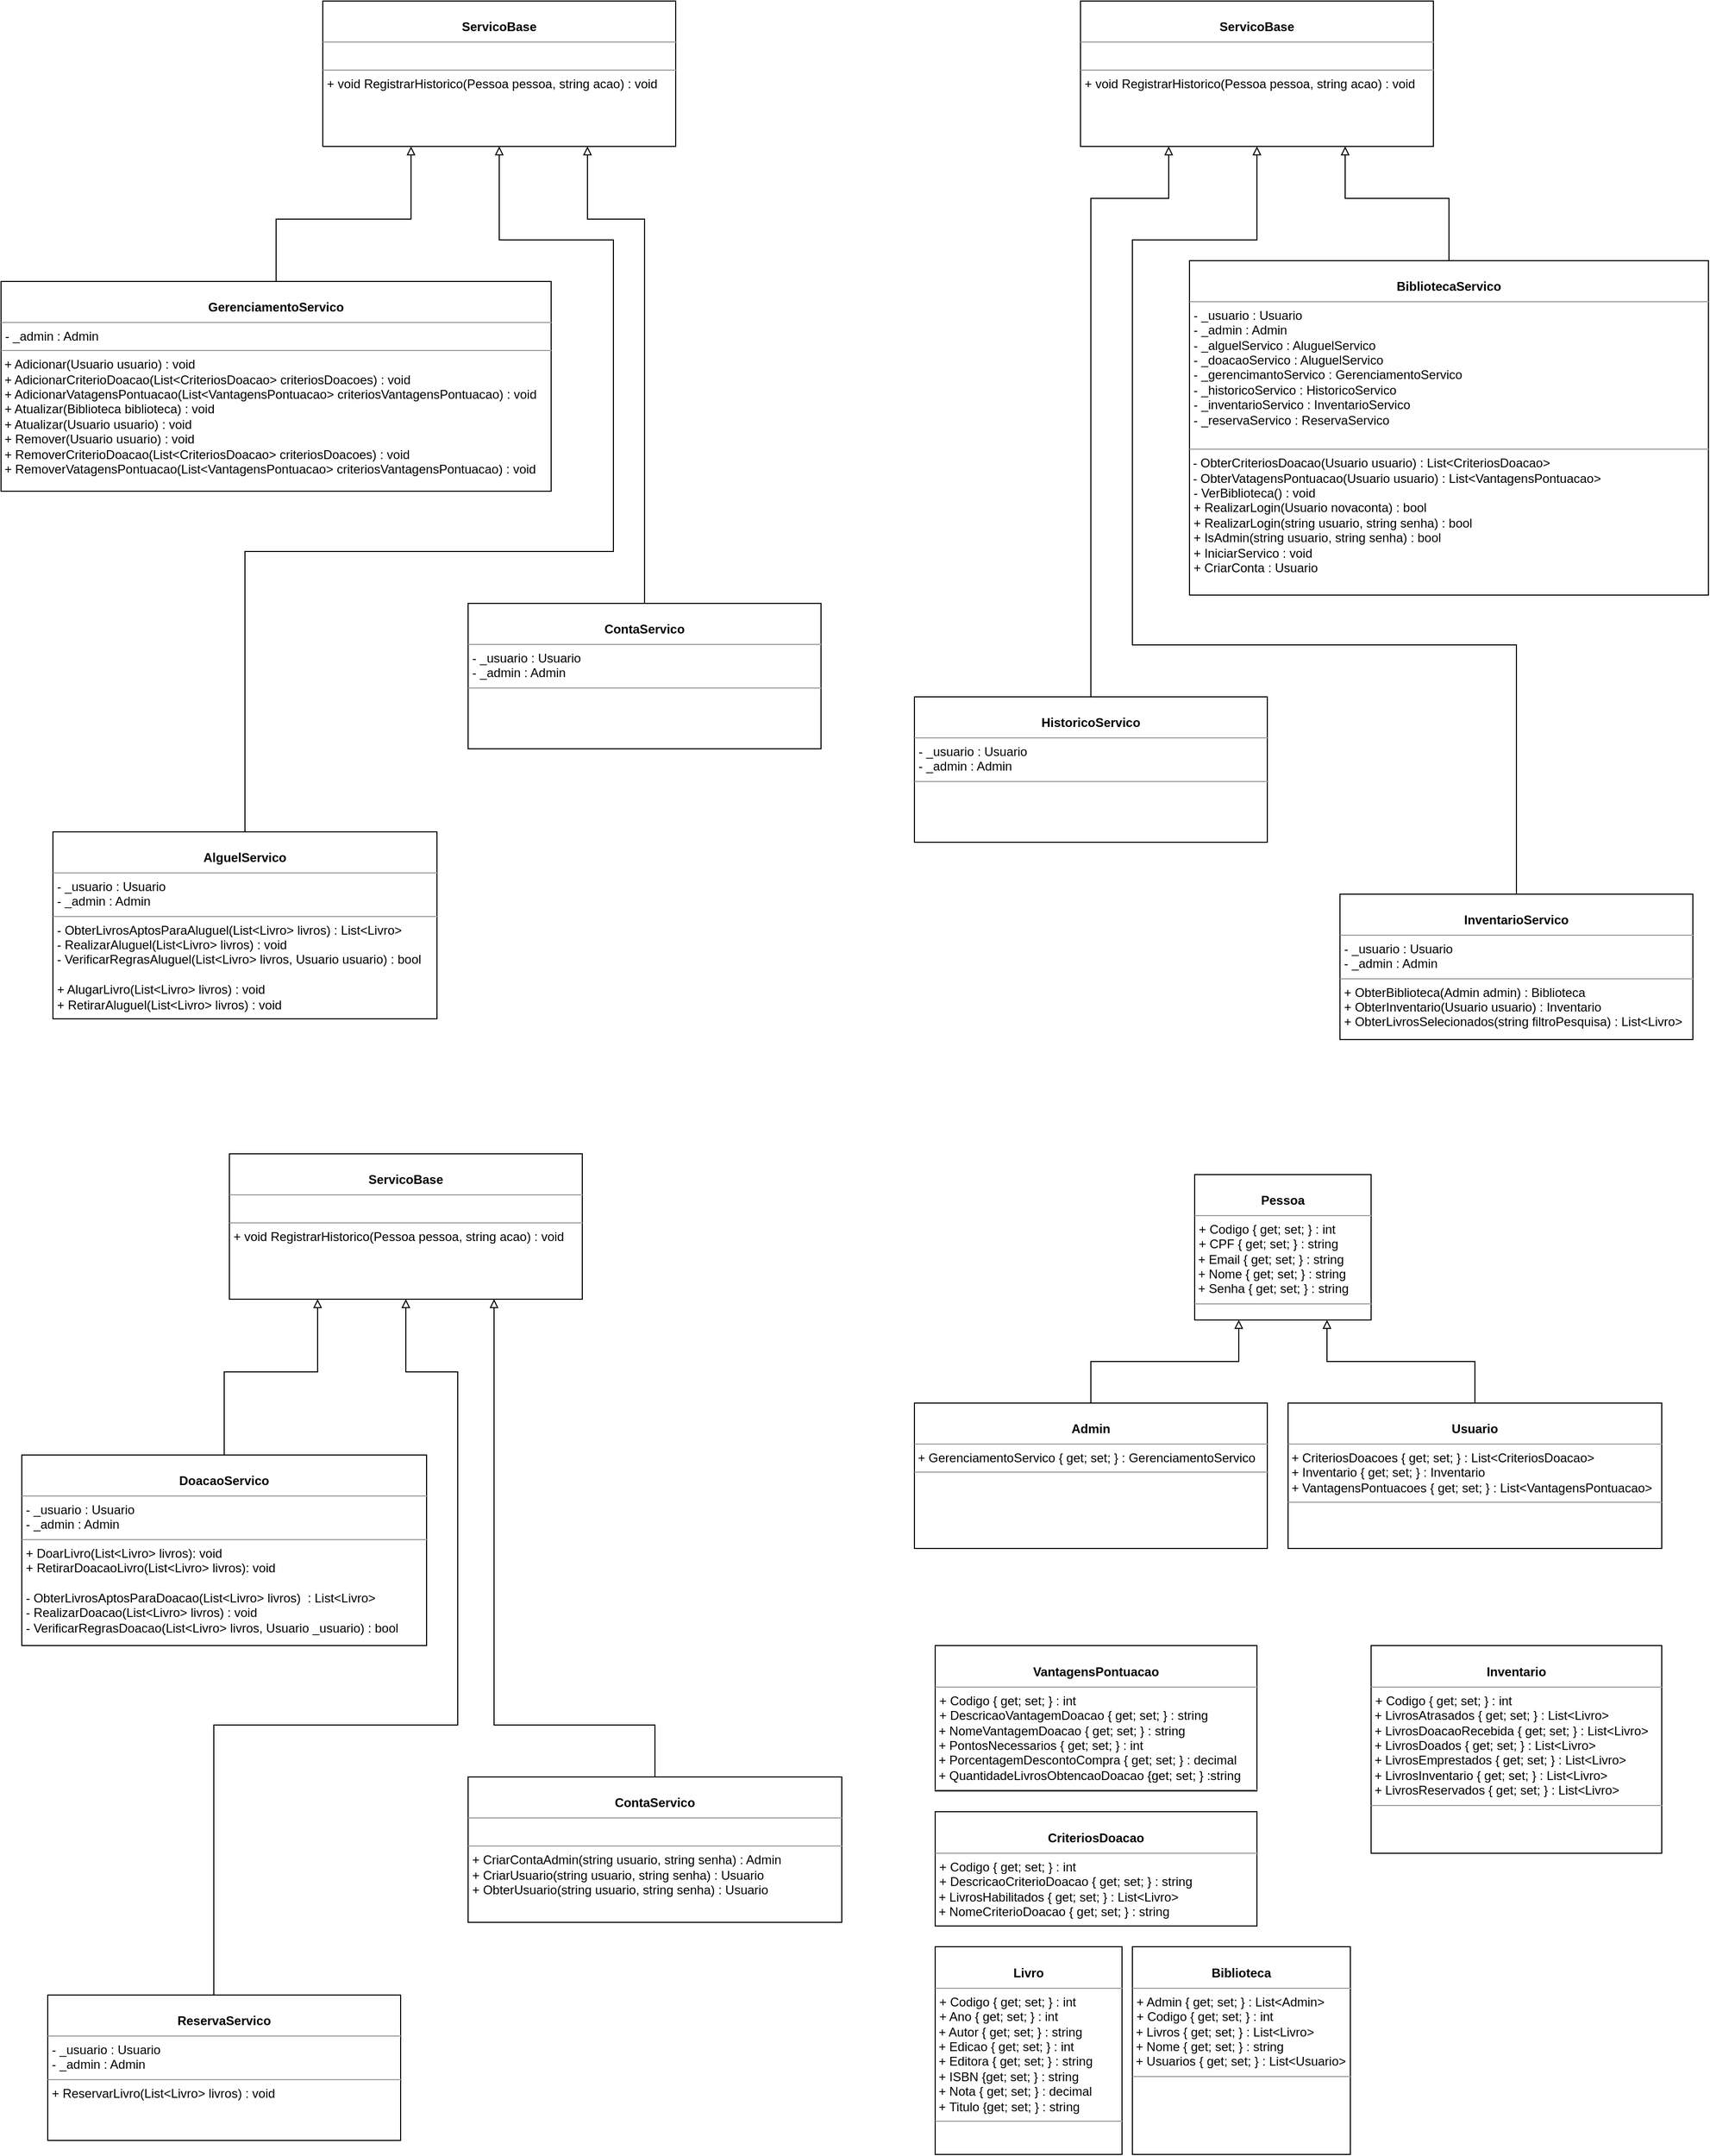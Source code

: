 <mxfile version="20.6.0" type="github">
  <diagram name="Page-1" id="c4acf3e9-155e-7222-9cf6-157b1a14988f">
    <mxGraphModel dx="2270" dy="2780" grid="1" gridSize="10" guides="1" tooltips="1" connect="1" arrows="1" fold="1" page="1" pageScale="1" pageWidth="850" pageHeight="1100" background="none" math="0" shadow="0">
      <root>
        <mxCell id="0" />
        <mxCell id="1" parent="0" />
        <mxCell id="jgdyQDmVgWlT551Rcglq-1" value="&lt;p style=&quot;margin:0px;margin-top:4px;text-align:center;&quot;&gt;&lt;br&gt;&lt;b&gt;ServicoBase&lt;/b&gt;&lt;/p&gt;&lt;hr size=&quot;1&quot;&gt;&lt;p style=&quot;margin:0px;margin-left:4px;&quot;&gt;&lt;br&gt;&lt;/p&gt;&lt;hr size=&quot;1&quot;&gt;&lt;p style=&quot;margin:0px;margin-left:4px;&quot;&gt;+ void RegistrarHistorico(Pessoa pessoa, string acao) : void&lt;/p&gt;" style="verticalAlign=top;align=left;overflow=fill;fontSize=12;fontFamily=Helvetica;html=1;rounded=0;shadow=0;comic=0;labelBackgroundColor=none;strokeWidth=1" vertex="1" parent="1">
          <mxGeometry x="1190" y="30" width="340" height="140" as="geometry" />
        </mxCell>
        <mxCell id="jgdyQDmVgWlT551Rcglq-35" style="edgeStyle=orthogonalEdgeStyle;rounded=0;orthogonalLoop=1;jettySize=auto;html=1;exitX=0.5;exitY=0;exitDx=0;exitDy=0;entryX=0.75;entryY=1;entryDx=0;entryDy=0;endArrow=block;endFill=0;" edge="1" parent="1" source="jgdyQDmVgWlT551Rcglq-2" target="jgdyQDmVgWlT551Rcglq-33">
          <mxGeometry relative="1" as="geometry">
            <Array as="points">
              <mxPoint x="1510" y="1690" />
              <mxPoint x="1355" y="1690" />
            </Array>
          </mxGeometry>
        </mxCell>
        <mxCell id="jgdyQDmVgWlT551Rcglq-2" value="&lt;p style=&quot;margin:0px;margin-top:4px;text-align:center;&quot;&gt;&lt;br&gt;&lt;b&gt;ContaServico&lt;/b&gt;&lt;/p&gt;&lt;hr size=&quot;1&quot;&gt;&lt;p style=&quot;margin:0px;margin-left:4px;&quot;&gt;&lt;br&gt;&lt;/p&gt;&lt;hr size=&quot;1&quot;&gt;&lt;p style=&quot;margin:0px;margin-left:4px;&quot;&gt;+ CriarContaAdmin(string usuario, string senha) : Admin&lt;/p&gt;&lt;p style=&quot;margin:0px;margin-left:4px;&quot;&gt;+ CriarUsuario(string usuario, string senha) : Usuario&lt;/p&gt;&lt;p style=&quot;margin:0px;margin-left:4px;&quot;&gt;+ ObterUsuario(string usuario, string senha) : Usuario&lt;/p&gt;" style="verticalAlign=top;align=left;overflow=fill;fontSize=12;fontFamily=Helvetica;html=1;rounded=0;shadow=0;comic=0;labelBackgroundColor=none;strokeWidth=1" vertex="1" parent="1">
          <mxGeometry x="1330" y="1740" width="360" height="140" as="geometry" />
        </mxCell>
        <mxCell id="jgdyQDmVgWlT551Rcglq-38" style="edgeStyle=orthogonalEdgeStyle;rounded=0;orthogonalLoop=1;jettySize=auto;html=1;exitX=0.5;exitY=0;exitDx=0;exitDy=0;endArrow=block;endFill=0;entryX=0.75;entryY=1;entryDx=0;entryDy=0;" edge="1" parent="1" source="jgdyQDmVgWlT551Rcglq-3" target="jgdyQDmVgWlT551Rcglq-1">
          <mxGeometry relative="1" as="geometry">
            <mxPoint x="1360" y="170" as="targetPoint" />
            <Array as="points">
              <mxPoint x="1500" y="240" />
              <mxPoint x="1445" y="240" />
            </Array>
          </mxGeometry>
        </mxCell>
        <mxCell id="jgdyQDmVgWlT551Rcglq-3" value="&lt;p style=&quot;margin:0px;margin-top:4px;text-align:center;&quot;&gt;&lt;br&gt;&lt;b&gt;ContaServico&lt;/b&gt;&lt;/p&gt;&lt;hr size=&quot;1&quot;&gt;&lt;p style=&quot;margin: 0px 0px 0px 4px;&quot;&gt;-&amp;nbsp;_usuario : Usuario&lt;/p&gt;&lt;p style=&quot;margin: 0px 0px 0px 4px;&quot;&gt;- _admin : Admin&lt;/p&gt;&lt;hr size=&quot;1&quot;&gt;&lt;p style=&quot;margin:0px;margin-left:4px;&quot;&gt;&lt;br&gt;&lt;/p&gt;&lt;p style=&quot;margin:0px;margin-left:4px;&quot;&gt;&lt;br&gt;&lt;/p&gt;" style="verticalAlign=top;align=left;overflow=fill;fontSize=12;fontFamily=Helvetica;html=1;rounded=0;shadow=0;comic=0;labelBackgroundColor=none;strokeWidth=1" vertex="1" parent="1">
          <mxGeometry x="1330" y="610" width="340" height="140" as="geometry" />
        </mxCell>
        <mxCell id="jgdyQDmVgWlT551Rcglq-39" style="edgeStyle=orthogonalEdgeStyle;rounded=0;orthogonalLoop=1;jettySize=auto;html=1;exitX=0.5;exitY=0;exitDx=0;exitDy=0;entryX=0.5;entryY=1;entryDx=0;entryDy=0;endArrow=block;endFill=0;" edge="1" parent="1" source="jgdyQDmVgWlT551Rcglq-4" target="jgdyQDmVgWlT551Rcglq-1">
          <mxGeometry relative="1" as="geometry">
            <Array as="points">
              <mxPoint x="1115" y="560" />
              <mxPoint x="1470" y="560" />
              <mxPoint x="1470" y="260" />
              <mxPoint x="1360" y="260" />
            </Array>
          </mxGeometry>
        </mxCell>
        <mxCell id="jgdyQDmVgWlT551Rcglq-4" value="&lt;p style=&quot;margin:0px;margin-top:4px;text-align:center;&quot;&gt;&lt;br&gt;&lt;b&gt;AlguelServico&lt;/b&gt;&lt;/p&gt;&lt;hr size=&quot;1&quot;&gt;&lt;p style=&quot;margin: 0px 0px 0px 4px;&quot;&gt;-&amp;nbsp;_usuario : Usuario&lt;/p&gt;&lt;p style=&quot;margin: 0px 0px 0px 4px;&quot;&gt;- _admin : Admin&lt;/p&gt;&lt;hr size=&quot;1&quot;&gt;&lt;p style=&quot;margin:0px;margin-left:4px;&quot;&gt;- ObterLivrosAptosParaAluguel(List&amp;lt;Livro&amp;gt; livros) : List&amp;lt;Livro&amp;gt;&lt;br&gt;&lt;/p&gt;&lt;p style=&quot;margin:0px;margin-left:4px;&quot;&gt;- RealizarAluguel(List&amp;lt;Livro&amp;gt; livros) : void&lt;/p&gt;&lt;p style=&quot;margin:0px;margin-left:4px;&quot;&gt;- VerificarRegrasAluguel(List&amp;lt;Livro&amp;gt; livros, Usuario usuario) : bool&lt;/p&gt;&lt;p style=&quot;margin:0px;margin-left:4px;&quot;&gt;&lt;br&gt;&lt;/p&gt;&lt;p style=&quot;margin:0px;margin-left:4px;&quot;&gt;+ AlugarLivro(List&amp;lt;Livro&amp;gt; livros) : void&lt;br&gt;&lt;/p&gt;&lt;p style=&quot;margin:0px;margin-left:4px;&quot;&gt;+ RetirarAluguel(List&amp;lt;Livro&amp;gt; livros) : void&lt;br&gt;&lt;/p&gt;&lt;p style=&quot;margin:0px;margin-left:4px;&quot;&gt;&lt;br&gt;&lt;/p&gt;" style="verticalAlign=top;align=left;overflow=fill;fontSize=12;fontFamily=Helvetica;html=1;rounded=0;shadow=0;comic=0;labelBackgroundColor=none;strokeWidth=1" vertex="1" parent="1">
          <mxGeometry x="930" y="830" width="370" height="180" as="geometry" />
        </mxCell>
        <mxCell id="jgdyQDmVgWlT551Rcglq-36" style="edgeStyle=orthogonalEdgeStyle;rounded=0;orthogonalLoop=1;jettySize=auto;html=1;exitX=0.5;exitY=0;exitDx=0;exitDy=0;endArrow=block;endFill=0;entryX=0.5;entryY=1;entryDx=0;entryDy=0;" edge="1" parent="1" source="jgdyQDmVgWlT551Rcglq-5" target="jgdyQDmVgWlT551Rcglq-33">
          <mxGeometry relative="1" as="geometry">
            <mxPoint x="1330" y="1390" as="targetPoint" />
            <Array as="points">
              <mxPoint x="1085" y="1950" />
              <mxPoint x="1085" y="1690" />
              <mxPoint x="1320" y="1690" />
              <mxPoint x="1320" y="1350" />
              <mxPoint x="1270" y="1350" />
            </Array>
          </mxGeometry>
        </mxCell>
        <mxCell id="jgdyQDmVgWlT551Rcglq-5" value="&lt;p style=&quot;margin:0px;margin-top:4px;text-align:center;&quot;&gt;&lt;br&gt;&lt;b&gt;ReservaServico&lt;/b&gt;&lt;/p&gt;&lt;hr size=&quot;1&quot;&gt;&lt;p style=&quot;margin: 0px 0px 0px 4px;&quot;&gt;-&amp;nbsp;_usuario : Usuario&lt;/p&gt;&lt;p style=&quot;margin: 0px 0px 0px 4px;&quot;&gt;- _admin : Admin&lt;/p&gt;&lt;hr size=&quot;1&quot;&gt;&lt;p style=&quot;margin:0px;margin-left:4px;&quot;&gt;+ ReservarLivro(List&amp;lt;Livro&amp;gt; livros) : void&lt;/p&gt;&lt;p style=&quot;margin:0px;margin-left:4px;&quot;&gt;&lt;br&gt;&lt;/p&gt;" style="verticalAlign=top;align=left;overflow=fill;fontSize=12;fontFamily=Helvetica;html=1;rounded=0;shadow=0;comic=0;labelBackgroundColor=none;strokeWidth=1" vertex="1" parent="1">
          <mxGeometry x="925" y="1950" width="340" height="140" as="geometry" />
        </mxCell>
        <mxCell id="jgdyQDmVgWlT551Rcglq-34" style="edgeStyle=orthogonalEdgeStyle;rounded=0;orthogonalLoop=1;jettySize=auto;html=1;exitX=0.5;exitY=0;exitDx=0;exitDy=0;entryX=0.25;entryY=1;entryDx=0;entryDy=0;endArrow=block;endFill=0;" edge="1" parent="1" source="jgdyQDmVgWlT551Rcglq-6" target="jgdyQDmVgWlT551Rcglq-33">
          <mxGeometry relative="1" as="geometry">
            <Array as="points">
              <mxPoint x="1095" y="1350" />
              <mxPoint x="1185" y="1350" />
            </Array>
          </mxGeometry>
        </mxCell>
        <mxCell id="jgdyQDmVgWlT551Rcglq-6" value="&lt;p style=&quot;margin:0px;margin-top:4px;text-align:center;&quot;&gt;&lt;br&gt;&lt;b&gt;DoacaoServico&lt;/b&gt;&lt;/p&gt;&lt;hr size=&quot;1&quot;&gt;&lt;p style=&quot;margin: 0px 0px 0px 4px;&quot;&gt;-&amp;nbsp;_usuario : Usuario&lt;/p&gt;&lt;p style=&quot;margin: 0px 0px 0px 4px;&quot;&gt;- _admin : Admin&lt;/p&gt;&lt;hr size=&quot;1&quot;&gt;&lt;p style=&quot;margin:0px;margin-left:4px;&quot;&gt;+ DoarLivro(List&amp;lt;Livro&amp;gt; livros): void&lt;/p&gt;&lt;p style=&quot;margin:0px;margin-left:4px;&quot;&gt;+ RetirarDoacaoLivro(List&amp;lt;Livro&amp;gt; livros): void&lt;br&gt;&lt;/p&gt;&lt;p style=&quot;margin:0px;margin-left:4px;&quot;&gt;&lt;br&gt;&lt;/p&gt;&lt;p style=&quot;margin:0px;margin-left:4px;&quot;&gt;- ObterLivrosAptosParaDoacao(List&amp;lt;Livro&amp;gt; livros)&amp;nbsp; : List&amp;lt;Livro&amp;gt;&lt;/p&gt;&lt;p style=&quot;margin:0px;margin-left:4px;&quot;&gt;- RealizarDoacao(List&amp;lt;Livro&amp;gt; livros) : void&lt;/p&gt;&lt;p style=&quot;margin:0px;margin-left:4px;&quot;&gt;- VerificarRegrasDoacao(List&amp;lt;Livro&amp;gt; livros, Usuario _usuario) : bool&lt;/p&gt;&lt;p style=&quot;margin:0px;margin-left:4px;&quot;&gt;&lt;br&gt;&lt;/p&gt;" style="verticalAlign=top;align=left;overflow=fill;fontSize=12;fontFamily=Helvetica;html=1;rounded=0;shadow=0;comic=0;labelBackgroundColor=none;strokeWidth=1" vertex="1" parent="1">
          <mxGeometry x="900" y="1430" width="390" height="183.5" as="geometry" />
        </mxCell>
        <mxCell id="jgdyQDmVgWlT551Rcglq-40" style="edgeStyle=orthogonalEdgeStyle;rounded=0;orthogonalLoop=1;jettySize=auto;html=1;exitX=0.5;exitY=0;exitDx=0;exitDy=0;entryX=0.75;entryY=1;entryDx=0;entryDy=0;endArrow=block;endFill=0;" edge="1" parent="1" source="jgdyQDmVgWlT551Rcglq-7" target="jgdyQDmVgWlT551Rcglq-32">
          <mxGeometry relative="1" as="geometry">
            <Array as="points">
              <mxPoint x="2275" y="220" />
              <mxPoint x="2175" y="220" />
            </Array>
          </mxGeometry>
        </mxCell>
        <mxCell id="jgdyQDmVgWlT551Rcglq-7" value="&lt;p style=&quot;margin:0px;margin-top:4px;text-align:center;&quot;&gt;&lt;br&gt;&lt;b&gt;BibliotecaServico&lt;/b&gt;&lt;/p&gt;&lt;hr size=&quot;1&quot;&gt;&lt;p style=&quot;margin: 0px 0px 0px 4px;&quot;&gt;-&amp;nbsp;_usuario : Usuario&lt;/p&gt;&lt;p style=&quot;margin: 0px 0px 0px 4px;&quot;&gt;- _admin : Admin&lt;/p&gt;&lt;p style=&quot;margin: 0px 0px 0px 4px;&quot;&gt;- _alguelServico : AluguelServico&lt;/p&gt;&lt;p style=&quot;margin: 0px 0px 0px 4px;&quot;&gt;- _doacaoServico : AluguelServico&lt;/p&gt;&lt;p style=&quot;margin: 0px 0px 0px 4px;&quot;&gt;- _gerencimantoServico : GerenciamentoServico&lt;/p&gt;&lt;p style=&quot;margin: 0px 0px 0px 4px;&quot;&gt;- _historicoServico : HistoricoServico&lt;/p&gt;&lt;p style=&quot;margin: 0px 0px 0px 4px;&quot;&gt;- _inventarioServico : InventarioServico&lt;/p&gt;&lt;p style=&quot;margin: 0px 0px 0px 4px;&quot;&gt;- _reservaServico : ReservaServico&lt;/p&gt;&lt;p style=&quot;margin: 0px 0px 0px 4px;&quot;&gt;&lt;br&gt;&lt;/p&gt;&lt;hr size=&quot;1&quot;&gt;&lt;p style=&quot;margin:0px;margin-left:4px;&quot;&gt;&lt;/p&gt;&amp;nbsp;- ObterCriteriosDoacao(Usuario usuario) : List&amp;lt;CriteriosDoacao&amp;gt;&lt;br&gt;&amp;nbsp;- ObterVatagensPontuacao(Usuario usuario) : List&amp;lt;VantagensPontuacao&amp;gt;&lt;br&gt;&lt;p style=&quot;margin:0px;margin-left:4px;&quot;&gt;- VerBiblioteca() : void&lt;/p&gt;&lt;p style=&quot;margin:0px;margin-left:4px;&quot;&gt;+ RealizarLogin(Usuario novaconta) : bool&lt;/p&gt;&lt;p style=&quot;margin:0px;margin-left:4px;&quot;&gt;+ RealizarLogin(string usuario, string senha) : bool&lt;/p&gt;&lt;p style=&quot;margin:0px;margin-left:4px;&quot;&gt;+ IsAdmin(string usuario, string senha) : bool&lt;/p&gt;&lt;p style=&quot;margin:0px;margin-left:4px;&quot;&gt;+&amp;nbsp;IniciarServico : void&lt;/p&gt;&lt;p style=&quot;margin:0px;margin-left:4px;&quot;&gt;+&amp;nbsp;CriarConta : Usuario&lt;/p&gt;" style="verticalAlign=top;align=left;overflow=fill;fontSize=12;fontFamily=Helvetica;html=1;rounded=0;shadow=0;comic=0;labelBackgroundColor=none;strokeWidth=1" vertex="1" parent="1">
          <mxGeometry x="2025" y="280" width="500" height="322" as="geometry" />
        </mxCell>
        <mxCell id="jgdyQDmVgWlT551Rcglq-41" style="edgeStyle=orthogonalEdgeStyle;rounded=0;orthogonalLoop=1;jettySize=auto;html=1;exitX=0.5;exitY=0;exitDx=0;exitDy=0;entryX=0.25;entryY=1;entryDx=0;entryDy=0;endArrow=block;endFill=0;" edge="1" parent="1" source="jgdyQDmVgWlT551Rcglq-8" target="jgdyQDmVgWlT551Rcglq-32">
          <mxGeometry relative="1" as="geometry">
            <Array as="points">
              <mxPoint x="1930" y="220" />
              <mxPoint x="2005" y="220" />
            </Array>
          </mxGeometry>
        </mxCell>
        <mxCell id="jgdyQDmVgWlT551Rcglq-8" value="&lt;p style=&quot;margin:0px;margin-top:4px;text-align:center;&quot;&gt;&lt;br&gt;&lt;b&gt;HistoricoServico&lt;/b&gt;&lt;/p&gt;&lt;hr size=&quot;1&quot;&gt;&lt;p style=&quot;margin: 0px 0px 0px 4px;&quot;&gt;-&amp;nbsp;_usuario : Usuario&lt;/p&gt;&lt;p style=&quot;margin: 0px 0px 0px 4px;&quot;&gt;- _admin : Admin&lt;/p&gt;&lt;hr size=&quot;1&quot;&gt;&lt;p style=&quot;margin:0px;margin-left:4px;&quot;&gt;&lt;br&gt;&lt;/p&gt;&lt;p style=&quot;margin:0px;margin-left:4px;&quot;&gt;&lt;br&gt;&lt;/p&gt;" style="verticalAlign=top;align=left;overflow=fill;fontSize=12;fontFamily=Helvetica;html=1;rounded=0;shadow=0;comic=0;labelBackgroundColor=none;strokeWidth=1" vertex="1" parent="1">
          <mxGeometry x="1760" y="700" width="340" height="140" as="geometry" />
        </mxCell>
        <mxCell id="jgdyQDmVgWlT551Rcglq-37" style="edgeStyle=orthogonalEdgeStyle;rounded=0;orthogonalLoop=1;jettySize=auto;html=1;exitX=0.5;exitY=0;exitDx=0;exitDy=0;endArrow=block;endFill=0;entryX=0.25;entryY=1;entryDx=0;entryDy=0;" edge="1" parent="1" source="jgdyQDmVgWlT551Rcglq-9" target="jgdyQDmVgWlT551Rcglq-1">
          <mxGeometry relative="1" as="geometry">
            <mxPoint x="1290" y="200" as="targetPoint" />
            <Array as="points">
              <mxPoint x="1145" y="240" />
              <mxPoint x="1275" y="240" />
            </Array>
          </mxGeometry>
        </mxCell>
        <mxCell id="jgdyQDmVgWlT551Rcglq-9" value="&lt;p style=&quot;margin:0px;margin-top:4px;text-align:center;&quot;&gt;&lt;br&gt;&lt;b&gt;GerenciamentoServico&lt;/b&gt;&lt;/p&gt;&lt;hr size=&quot;1&quot;&gt;&lt;p style=&quot;margin: 0px 0px 0px 4px;&quot;&gt;&lt;span style=&quot;background-color: initial;&quot;&gt;- _admin : Admin&lt;/span&gt;&lt;/p&gt;&lt;hr size=&quot;1&quot;&gt;&lt;p style=&quot;margin:0px;margin-left:4px;&quot;&gt;&lt;/p&gt;&amp;nbsp;&lt;span style=&quot;background-color: initial;&quot;&gt;+ Adicionar(Usuario usuario) : void&lt;br&gt;&lt;/span&gt;&amp;nbsp;+ AdicionarCriterioDoacao(List&amp;lt;CriteriosDoacao&amp;gt; criteriosDoacoes) : void&lt;br&gt;&amp;nbsp;+ AdicionarVatagensPontuacao(List&amp;lt;VantagensPontuacao&amp;gt; criteriosVantagensPontuacao) : void&lt;br&gt;&amp;nbsp;+ Atualizar(Biblioteca biblioteca) : void&lt;br&gt;&amp;nbsp;+ Atualizar(Usuario usuario) : void&lt;br&gt;&amp;nbsp;+ Remover(Usuario usuario) : void&lt;br&gt;&amp;nbsp;+ RemoverCriterioDoacao(List&amp;lt;CriteriosDoacao&amp;gt; criteriosDoacoes) : void&lt;br&gt;&amp;nbsp;+ RemoverVatagensPontuacao(List&amp;lt;VantagensPontuacao&amp;gt; criteriosVantagensPontuacao) : void&lt;br&gt;&lt;br&gt;" style="verticalAlign=top;align=left;overflow=fill;fontSize=12;fontFamily=Helvetica;html=1;rounded=0;shadow=0;comic=0;labelBackgroundColor=none;strokeWidth=1" vertex="1" parent="1">
          <mxGeometry x="880" y="300" width="530" height="202" as="geometry" />
        </mxCell>
        <mxCell id="jgdyQDmVgWlT551Rcglq-42" style="edgeStyle=orthogonalEdgeStyle;rounded=0;orthogonalLoop=1;jettySize=auto;html=1;exitX=0.5;exitY=0;exitDx=0;exitDy=0;endArrow=block;endFill=0;" edge="1" parent="1" source="jgdyQDmVgWlT551Rcglq-10">
          <mxGeometry relative="1" as="geometry">
            <mxPoint x="2090" y="170" as="targetPoint" />
            <Array as="points">
              <mxPoint x="2340" y="650" />
              <mxPoint x="1970" y="650" />
              <mxPoint x="1970" y="260" />
              <mxPoint x="2090" y="260" />
            </Array>
          </mxGeometry>
        </mxCell>
        <mxCell id="jgdyQDmVgWlT551Rcglq-10" value="&lt;p style=&quot;margin:0px;margin-top:4px;text-align:center;&quot;&gt;&lt;br&gt;&lt;b&gt;InventarioServico&lt;/b&gt;&lt;/p&gt;&lt;hr size=&quot;1&quot;&gt;&lt;p style=&quot;margin: 0px 0px 0px 4px;&quot;&gt;-&amp;nbsp;_usuario : Usuario&lt;/p&gt;&lt;p style=&quot;margin: 0px 0px 0px 4px;&quot;&gt;- _admin : Admin&lt;/p&gt;&lt;hr size=&quot;1&quot;&gt;&lt;p style=&quot;margin:0px;margin-left:4px;&quot;&gt;+ ObterBiblioteca(Admin admin) : Biblioteca&lt;/p&gt;&lt;p style=&quot;margin:0px;margin-left:4px;&quot;&gt;+ ObterInventario(Usuario usuario) : Inventario&lt;/p&gt;&lt;p style=&quot;margin:0px;margin-left:4px;&quot;&gt;+ ObterLivrosSelecionados(string filtroPesquisa) : List&amp;lt;Livro&amp;gt;&lt;/p&gt;&lt;p style=&quot;margin:0px;margin-left:4px;&quot;&gt;&lt;br&gt;&lt;/p&gt;" style="verticalAlign=top;align=left;overflow=fill;fontSize=12;fontFamily=Helvetica;html=1;rounded=0;shadow=0;comic=0;labelBackgroundColor=none;strokeWidth=1" vertex="1" parent="1">
          <mxGeometry x="2170" y="890" width="340" height="140" as="geometry" />
        </mxCell>
        <mxCell id="jgdyQDmVgWlT551Rcglq-11" value="&lt;p style=&quot;margin:0px;margin-top:4px;text-align:center;&quot;&gt;&lt;br&gt;&lt;b&gt;Pessoa&lt;/b&gt;&lt;/p&gt;&lt;hr size=&quot;1&quot;&gt;&lt;p style=&quot;margin: 0px 0px 0px 4px;&quot;&gt;+ Codigo { get; set; } : int&lt;/p&gt;&lt;p style=&quot;margin: 0px 0px 0px 4px;&quot;&gt;+ CPF { get; set; } : string&lt;/p&gt;&amp;nbsp;+ Email { get; set; } : string&amp;nbsp;&lt;br&gt;&amp;nbsp;+ Nome { get; set; } : string&lt;br&gt;&amp;nbsp;+ Senha { get; set; } : string&lt;br&gt;&lt;hr size=&quot;1&quot;&gt;&lt;p style=&quot;margin:0px;margin-left:4px;&quot;&gt;&lt;br&gt;&lt;/p&gt;&lt;p style=&quot;margin:0px;margin-left:4px;&quot;&gt;&lt;br&gt;&lt;/p&gt;" style="verticalAlign=top;align=left;overflow=fill;fontSize=12;fontFamily=Helvetica;html=1;rounded=0;shadow=0;comic=0;labelBackgroundColor=none;strokeWidth=1" vertex="1" parent="1">
          <mxGeometry x="2030" y="1160" width="170" height="140" as="geometry" />
        </mxCell>
        <mxCell id="jgdyQDmVgWlT551Rcglq-19" style="edgeStyle=orthogonalEdgeStyle;rounded=0;orthogonalLoop=1;jettySize=auto;html=1;exitX=0.5;exitY=0;exitDx=0;exitDy=0;entryX=0.25;entryY=1;entryDx=0;entryDy=0;endArrow=block;endFill=0;" edge="1" parent="1" source="jgdyQDmVgWlT551Rcglq-12" target="jgdyQDmVgWlT551Rcglq-11">
          <mxGeometry relative="1" as="geometry">
            <mxPoint x="2100" y="1330" as="targetPoint" />
          </mxGeometry>
        </mxCell>
        <mxCell id="jgdyQDmVgWlT551Rcglq-12" value="&lt;p style=&quot;margin:0px;margin-top:4px;text-align:center;&quot;&gt;&lt;br&gt;&lt;b&gt;Admin&lt;/b&gt;&lt;/p&gt;&lt;hr size=&quot;1&quot;&gt;&lt;p style=&quot;margin: 0px 0px 0px 4px;&quot;&gt;&lt;/p&gt;&amp;nbsp;+ GerenciamentoServico { get; set; } : GerenciamentoServico&amp;nbsp;&lt;br&gt;&lt;hr size=&quot;1&quot;&gt;&lt;p style=&quot;margin:0px;margin-left:4px;&quot;&gt;&lt;br&gt;&lt;/p&gt;&lt;p style=&quot;margin:0px;margin-left:4px;&quot;&gt;&lt;br&gt;&lt;/p&gt;" style="verticalAlign=top;align=left;overflow=fill;fontSize=12;fontFamily=Helvetica;html=1;rounded=0;shadow=0;comic=0;labelBackgroundColor=none;strokeWidth=1" vertex="1" parent="1">
          <mxGeometry x="1760" y="1380" width="340" height="140" as="geometry" />
        </mxCell>
        <mxCell id="jgdyQDmVgWlT551Rcglq-20" style="edgeStyle=orthogonalEdgeStyle;rounded=0;orthogonalLoop=1;jettySize=auto;html=1;exitX=0.5;exitY=0;exitDx=0;exitDy=0;entryX=0.75;entryY=1;entryDx=0;entryDy=0;endArrow=block;endFill=0;" edge="1" parent="1" source="jgdyQDmVgWlT551Rcglq-13" target="jgdyQDmVgWlT551Rcglq-11">
          <mxGeometry relative="1" as="geometry">
            <mxPoint x="2120" y="1350" as="targetPoint" />
          </mxGeometry>
        </mxCell>
        <mxCell id="jgdyQDmVgWlT551Rcglq-13" value="&lt;p style=&quot;margin:0px;margin-top:4px;text-align:center;&quot;&gt;&lt;br&gt;&lt;b&gt;Usuario&lt;/b&gt;&lt;/p&gt;&lt;hr size=&quot;1&quot;&gt;&lt;p style=&quot;margin: 0px 0px 0px 4px;&quot;&gt;&lt;/p&gt;&amp;nbsp;+ CriteriosDoacoes { get; set; } : List&amp;lt;CriteriosDoacao&amp;gt;&amp;nbsp;&lt;br&gt;&amp;nbsp;+ Inventario { get; set; } : Inventario&amp;nbsp;&lt;br&gt;&amp;nbsp;+ VantagensPontuacoes { get; set; } : List&amp;lt;VantagensPontuacao&amp;gt;&amp;nbsp;&lt;br&gt;&lt;hr size=&quot;1&quot;&gt;&lt;p style=&quot;margin:0px;margin-left:4px;&quot;&gt;&lt;br&gt;&lt;/p&gt;&lt;p style=&quot;margin:0px;margin-left:4px;&quot;&gt;&lt;br&gt;&lt;/p&gt;" style="verticalAlign=top;align=left;overflow=fill;fontSize=12;fontFamily=Helvetica;html=1;rounded=0;shadow=0;comic=0;labelBackgroundColor=none;strokeWidth=1" vertex="1" parent="1">
          <mxGeometry x="2120" y="1380" width="360" height="140" as="geometry" />
        </mxCell>
        <mxCell id="jgdyQDmVgWlT551Rcglq-14" value="&lt;p style=&quot;margin:0px;margin-top:4px;text-align:center;&quot;&gt;&lt;br&gt;&lt;b&gt;VantagensPontuacao&lt;/b&gt;&lt;/p&gt;&lt;hr size=&quot;1&quot;&gt;&lt;p style=&quot;margin: 0px 0px 0px 4px;&quot;&gt;+ Codigo { get; set; } : int&lt;/p&gt;&lt;p style=&quot;margin: 0px 0px 0px 4px;&quot;&gt;+ DescricaoVantagemDoacao { get; set; } : string&lt;/p&gt;&amp;nbsp;+ NomeVantagemDoacao { get; set; } : string&amp;nbsp;&lt;br&gt;&amp;nbsp;+ PontosNecessarios { get; set; } : int&lt;br&gt;&amp;nbsp;+ PorcentagemDescontoCompra { get; set; } : decimal&lt;br&gt;&amp;nbsp;+&amp;nbsp;QuantidadeLivrosObtencaoDoacao {get; set; } :string&lt;br&gt;&lt;hr size=&quot;1&quot;&gt;&lt;p style=&quot;margin:0px;margin-left:4px;&quot;&gt;&lt;br&gt;&lt;/p&gt;&lt;p style=&quot;margin:0px;margin-left:4px;&quot;&gt;&lt;br&gt;&lt;/p&gt;" style="verticalAlign=top;align=left;overflow=fill;fontSize=12;fontFamily=Helvetica;html=1;rounded=0;shadow=0;comic=0;labelBackgroundColor=none;strokeWidth=1" vertex="1" parent="1">
          <mxGeometry x="1780" y="1613.5" width="310" height="140" as="geometry" />
        </mxCell>
        <mxCell id="jgdyQDmVgWlT551Rcglq-15" value="&lt;p style=&quot;margin:0px;margin-top:4px;text-align:center;&quot;&gt;&lt;br&gt;&lt;b&gt;CriteriosDoacao&lt;/b&gt;&lt;br&gt;&lt;/p&gt;&lt;hr size=&quot;1&quot;&gt;&lt;p style=&quot;margin: 0px 0px 0px 4px;&quot;&gt;+ Codigo { get; set; } : int&lt;/p&gt;&lt;p style=&quot;margin: 0px 0px 0px 4px;&quot;&gt;+ DescricaoCriterioDoacao { get; set; } : string&lt;/p&gt;&amp;nbsp;+ LivrosHabilitados { get; set; } : List&amp;lt;Livro&amp;gt;&lt;br&gt;&amp;nbsp;+ NomeCriterioDoacao { get; set; } : string&lt;p style=&quot;margin:0px;margin-left:4px;&quot;&gt;&lt;br&gt;&lt;/p&gt;&lt;p style=&quot;margin:0px;margin-left:4px;&quot;&gt;&lt;br&gt;&lt;/p&gt;" style="verticalAlign=top;align=left;overflow=fill;fontSize=12;fontFamily=Helvetica;html=1;rounded=0;shadow=0;comic=0;labelBackgroundColor=none;strokeWidth=1" vertex="1" parent="1">
          <mxGeometry x="1780" y="1773.5" width="310" height="110" as="geometry" />
        </mxCell>
        <mxCell id="jgdyQDmVgWlT551Rcglq-16" value="&lt;p style=&quot;margin:0px;margin-top:4px;text-align:center;&quot;&gt;&lt;br&gt;&lt;b&gt;Livro&lt;/b&gt;&lt;/p&gt;&lt;hr size=&quot;1&quot;&gt;&lt;p style=&quot;margin: 0px 0px 0px 4px;&quot;&gt;+ Codigo { get; set; } : int&lt;/p&gt;&lt;p style=&quot;margin: 0px 0px 0px 4px;&quot;&gt;+ Ano { get; set; } : int&lt;/p&gt;&amp;nbsp;+ Autor { get; set; } : string&amp;nbsp;&lt;br&gt;&amp;nbsp;+ Edicao { get; set; } : int&lt;br&gt;&amp;nbsp;+ Editora { get; set; } : string&lt;br&gt;&amp;nbsp;+&amp;nbsp;ISBN {get; set; } : string&lt;br&gt;&amp;nbsp;+ Nota { get; set; } : decimal&lt;br&gt;&amp;nbsp;+&amp;nbsp;Titulo {get; set; } : string&lt;br&gt;&lt;hr size=&quot;1&quot;&gt;&lt;p style=&quot;margin:0px;margin-left:4px;&quot;&gt;&lt;br&gt;&lt;/p&gt;&lt;p style=&quot;margin:0px;margin-left:4px;&quot;&gt;&lt;br&gt;&lt;/p&gt;" style="verticalAlign=top;align=left;overflow=fill;fontSize=12;fontFamily=Helvetica;html=1;rounded=0;shadow=0;comic=0;labelBackgroundColor=none;strokeWidth=1" vertex="1" parent="1">
          <mxGeometry x="1780" y="1903.5" width="180" height="200" as="geometry" />
        </mxCell>
        <mxCell id="jgdyQDmVgWlT551Rcglq-17" value="&lt;p style=&quot;margin:0px;margin-top:4px;text-align:center;&quot;&gt;&lt;br&gt;&lt;b&gt;Biblioteca&lt;/b&gt;&lt;/p&gt;&lt;hr size=&quot;1&quot;&gt;&lt;p style=&quot;margin: 0px 0px 0px 4px;&quot;&gt;+ Admin { get; set; } : List&amp;lt;Admin&amp;gt;&lt;/p&gt;&lt;p style=&quot;margin: 0px 0px 0px 4px;&quot;&gt;+ Codigo { get; set; } : int&lt;/p&gt;&amp;nbsp;+ Livros { get; set; } : List&amp;lt;Livro&amp;gt;&amp;nbsp;&lt;br&gt;&amp;nbsp;+ Nome { get; set; } : string&lt;br&gt;&amp;nbsp;+ Usuarios { get; set; } : List&amp;lt;Usuario&amp;gt;&lt;br&gt;&lt;hr size=&quot;1&quot;&gt;&lt;p style=&quot;margin:0px;margin-left:4px;&quot;&gt;&lt;br&gt;&lt;/p&gt;&lt;p style=&quot;margin:0px;margin-left:4px;&quot;&gt;&lt;br&gt;&lt;/p&gt;" style="verticalAlign=top;align=left;overflow=fill;fontSize=12;fontFamily=Helvetica;html=1;rounded=0;shadow=0;comic=0;labelBackgroundColor=none;strokeWidth=1" vertex="1" parent="1">
          <mxGeometry x="1970" y="1903.5" width="210" height="200" as="geometry" />
        </mxCell>
        <mxCell id="jgdyQDmVgWlT551Rcglq-18" value="&lt;p style=&quot;margin:0px;margin-top:4px;text-align:center;&quot;&gt;&lt;br&gt;&lt;b&gt;Inventario&lt;/b&gt;&lt;/p&gt;&lt;hr size=&quot;1&quot;&gt;&lt;p style=&quot;margin: 0px 0px 0px 4px;&quot;&gt;&lt;span style=&quot;background-color: initial;&quot;&gt;+ Codigo { get; set; } : int&lt;/span&gt;&lt;br&gt;&lt;/p&gt;&amp;nbsp;+ LivrosAtrasados { get; set; } : List&amp;lt;Livro&amp;gt;&amp;nbsp;&lt;br&gt;&amp;nbsp;+ LivrosDoacaoRecebida { get; set; } : List&amp;lt;Livro&amp;gt;&amp;nbsp;&lt;br&gt;&amp;nbsp;+ LivrosDoados { get; set; } : List&amp;lt;Livro&amp;gt;&amp;nbsp;&lt;br&gt;&amp;nbsp;+ LivrosEmprestados { get; set; } : List&amp;lt;Livro&amp;gt;&amp;nbsp;&lt;br&gt;&amp;nbsp;+ LivrosInventario { get; set; } : List&amp;lt;Livro&amp;gt;&amp;nbsp;&lt;br&gt;&amp;nbsp;+ LivrosReservados { get; set; } : List&amp;lt;Livro&amp;gt;&amp;nbsp;&lt;hr size=&quot;1&quot;&gt;&lt;p style=&quot;margin:0px;margin-left:4px;&quot;&gt;&lt;br&gt;&lt;/p&gt;&lt;p style=&quot;margin:0px;margin-left:4px;&quot;&gt;&lt;br&gt;&lt;/p&gt;" style="verticalAlign=top;align=left;overflow=fill;fontSize=12;fontFamily=Helvetica;html=1;rounded=0;shadow=0;comic=0;labelBackgroundColor=none;strokeWidth=1" vertex="1" parent="1">
          <mxGeometry x="2200" y="1613.5" width="280" height="200" as="geometry" />
        </mxCell>
        <mxCell id="jgdyQDmVgWlT551Rcglq-32" value="&lt;p style=&quot;margin:0px;margin-top:4px;text-align:center;&quot;&gt;&lt;br&gt;&lt;b&gt;ServicoBase&lt;/b&gt;&lt;/p&gt;&lt;hr size=&quot;1&quot;&gt;&lt;p style=&quot;margin:0px;margin-left:4px;&quot;&gt;&lt;br&gt;&lt;/p&gt;&lt;hr size=&quot;1&quot;&gt;&lt;p style=&quot;margin:0px;margin-left:4px;&quot;&gt;+ void RegistrarHistorico(Pessoa pessoa, string acao) : void&lt;/p&gt;" style="verticalAlign=top;align=left;overflow=fill;fontSize=12;fontFamily=Helvetica;html=1;rounded=0;shadow=0;comic=0;labelBackgroundColor=none;strokeWidth=1" vertex="1" parent="1">
          <mxGeometry x="1920" y="30" width="340" height="140" as="geometry" />
        </mxCell>
        <mxCell id="jgdyQDmVgWlT551Rcglq-33" value="&lt;p style=&quot;margin:0px;margin-top:4px;text-align:center;&quot;&gt;&lt;br&gt;&lt;b&gt;ServicoBase&lt;/b&gt;&lt;/p&gt;&lt;hr size=&quot;1&quot;&gt;&lt;p style=&quot;margin:0px;margin-left:4px;&quot;&gt;&lt;br&gt;&lt;/p&gt;&lt;hr size=&quot;1&quot;&gt;&lt;p style=&quot;margin:0px;margin-left:4px;&quot;&gt;+ void RegistrarHistorico(Pessoa pessoa, string acao) : void&lt;/p&gt;" style="verticalAlign=top;align=left;overflow=fill;fontSize=12;fontFamily=Helvetica;html=1;rounded=0;shadow=0;comic=0;labelBackgroundColor=none;strokeWidth=1" vertex="1" parent="1">
          <mxGeometry x="1100" y="1140" width="340" height="140" as="geometry" />
        </mxCell>
      </root>
    </mxGraphModel>
  </diagram>
</mxfile>
